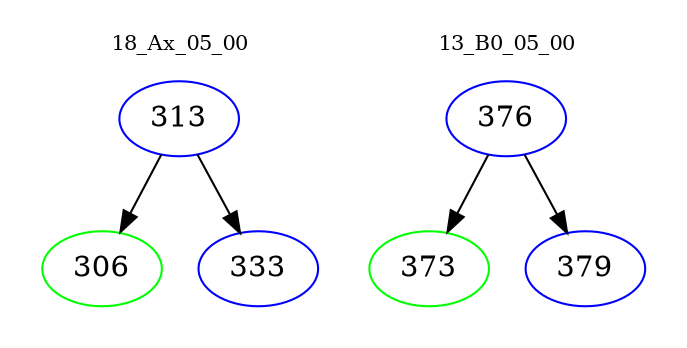 digraph{
subgraph cluster_0 {
color = white
label = "18_Ax_05_00";
fontsize=10;
T0_313 [label="313", color="blue"]
T0_313 -> T0_306 [color="black"]
T0_306 [label="306", color="green"]
T0_313 -> T0_333 [color="black"]
T0_333 [label="333", color="blue"]
}
subgraph cluster_1 {
color = white
label = "13_B0_05_00";
fontsize=10;
T1_376 [label="376", color="blue"]
T1_376 -> T1_373 [color="black"]
T1_373 [label="373", color="green"]
T1_376 -> T1_379 [color="black"]
T1_379 [label="379", color="blue"]
}
}
